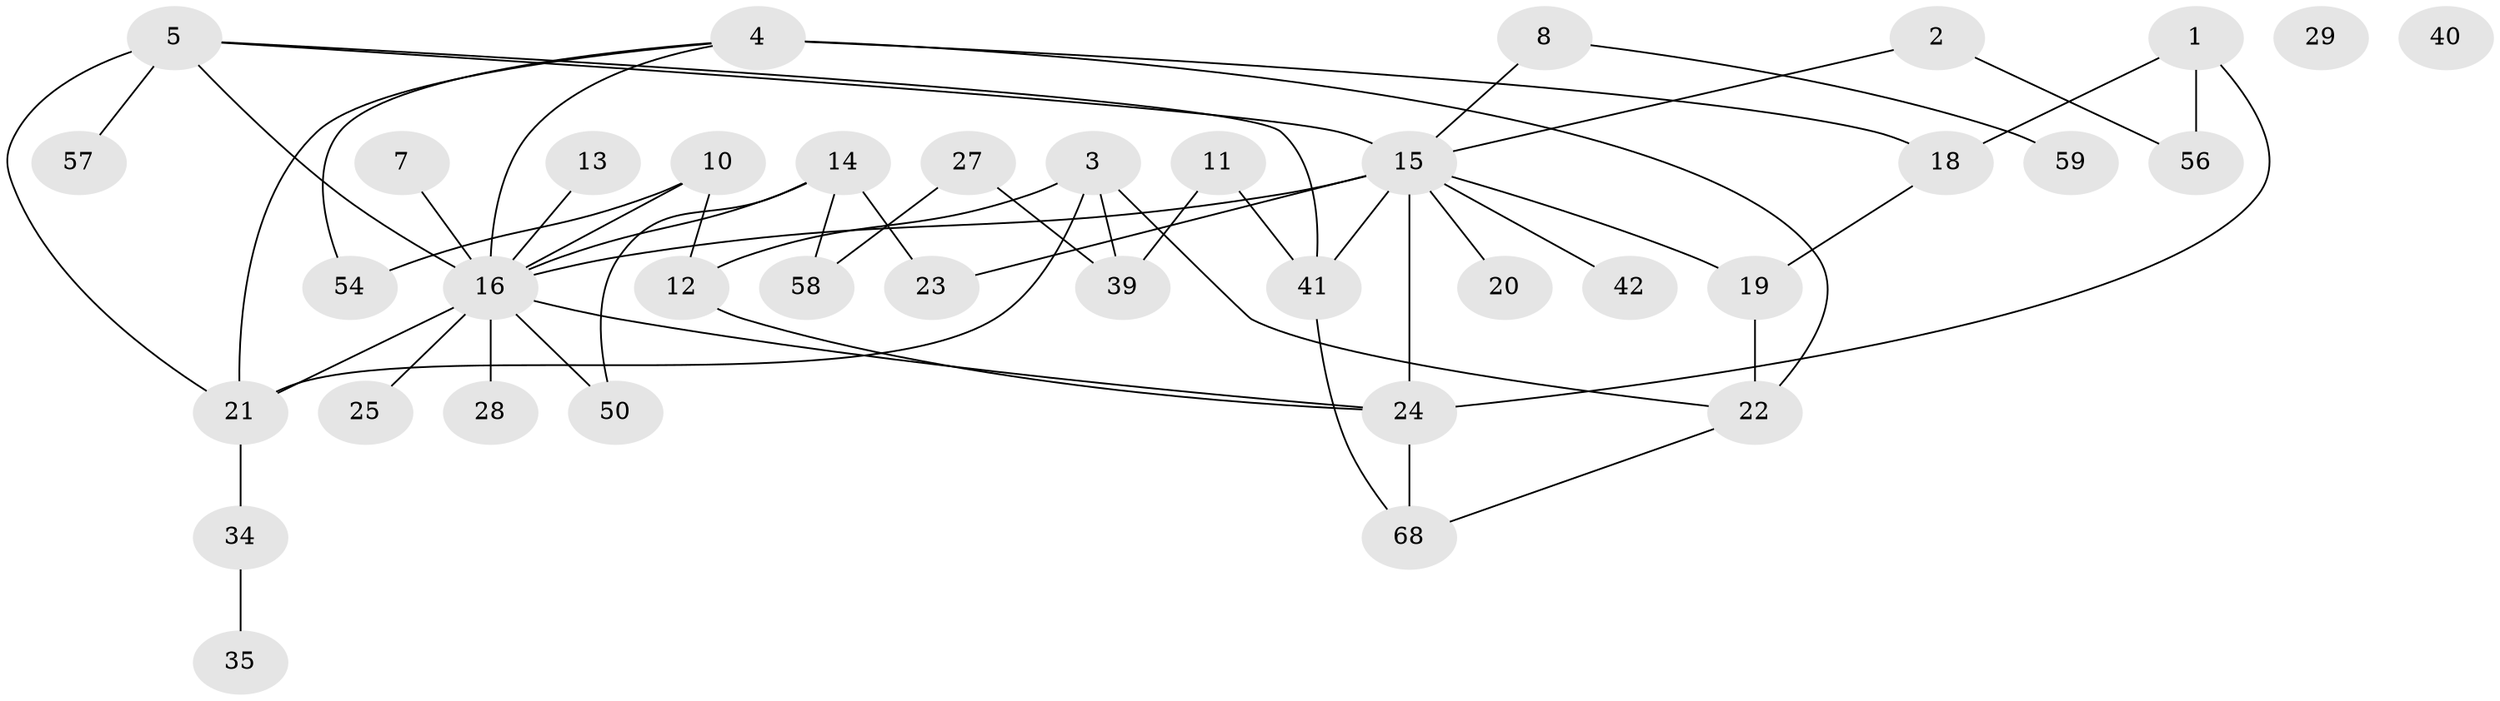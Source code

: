 // original degree distribution, {3: 0.21052631578947367, 2: 0.32894736842105265, 4: 0.17105263157894737, 1: 0.17105263157894737, 5: 0.06578947368421052, 8: 0.02631578947368421, 0: 0.02631578947368421}
// Generated by graph-tools (version 1.1) at 2025/16/03/04/25 18:16:31]
// undirected, 38 vertices, 54 edges
graph export_dot {
graph [start="1"]
  node [color=gray90,style=filled];
  1 [super="+9+63"];
  2;
  3 [super="+30"];
  4 [super="+38+6"];
  5 [super="+69"];
  7;
  8 [super="+31"];
  10 [super="+62+46"];
  11;
  12 [super="+33"];
  13 [super="+60"];
  14;
  15 [super="+47+36"];
  16 [super="+32+17+26"];
  18;
  19;
  20;
  21 [super="+37"];
  22;
  23;
  24;
  25;
  27 [super="+49"];
  28;
  29;
  34 [super="+48"];
  35 [super="+64"];
  39;
  40;
  41;
  42 [super="+43"];
  50;
  54;
  56;
  57;
  58;
  59;
  68 [super="+75"];
  1 -- 56;
  1 -- 24;
  1 -- 18;
  2 -- 56;
  2 -- 15;
  3 -- 21;
  3 -- 22;
  3 -- 39;
  3 -- 12;
  4 -- 54;
  4 -- 18;
  4 -- 21;
  4 -- 22 [weight=2];
  4 -- 16;
  5 -- 16;
  5 -- 41;
  5 -- 57;
  5 -- 21;
  5 -- 15;
  7 -- 16;
  8 -- 59;
  8 -- 15;
  10 -- 54;
  10 -- 16;
  10 -- 12;
  11 -- 39;
  11 -- 41;
  12 -- 24;
  13 -- 16 [weight=3];
  14 -- 23;
  14 -- 50;
  14 -- 58;
  14 -- 16;
  15 -- 16 [weight=3];
  15 -- 41;
  15 -- 42;
  15 -- 19 [weight=2];
  15 -- 20;
  15 -- 23;
  15 -- 24 [weight=3];
  16 -- 24 [weight=2];
  16 -- 21;
  16 -- 25 [weight=2];
  16 -- 28;
  16 -- 50;
  18 -- 19;
  19 -- 22;
  21 -- 34;
  22 -- 68;
  24 -- 68;
  27 -- 39;
  27 -- 58;
  34 -- 35;
  41 -- 68;
}
